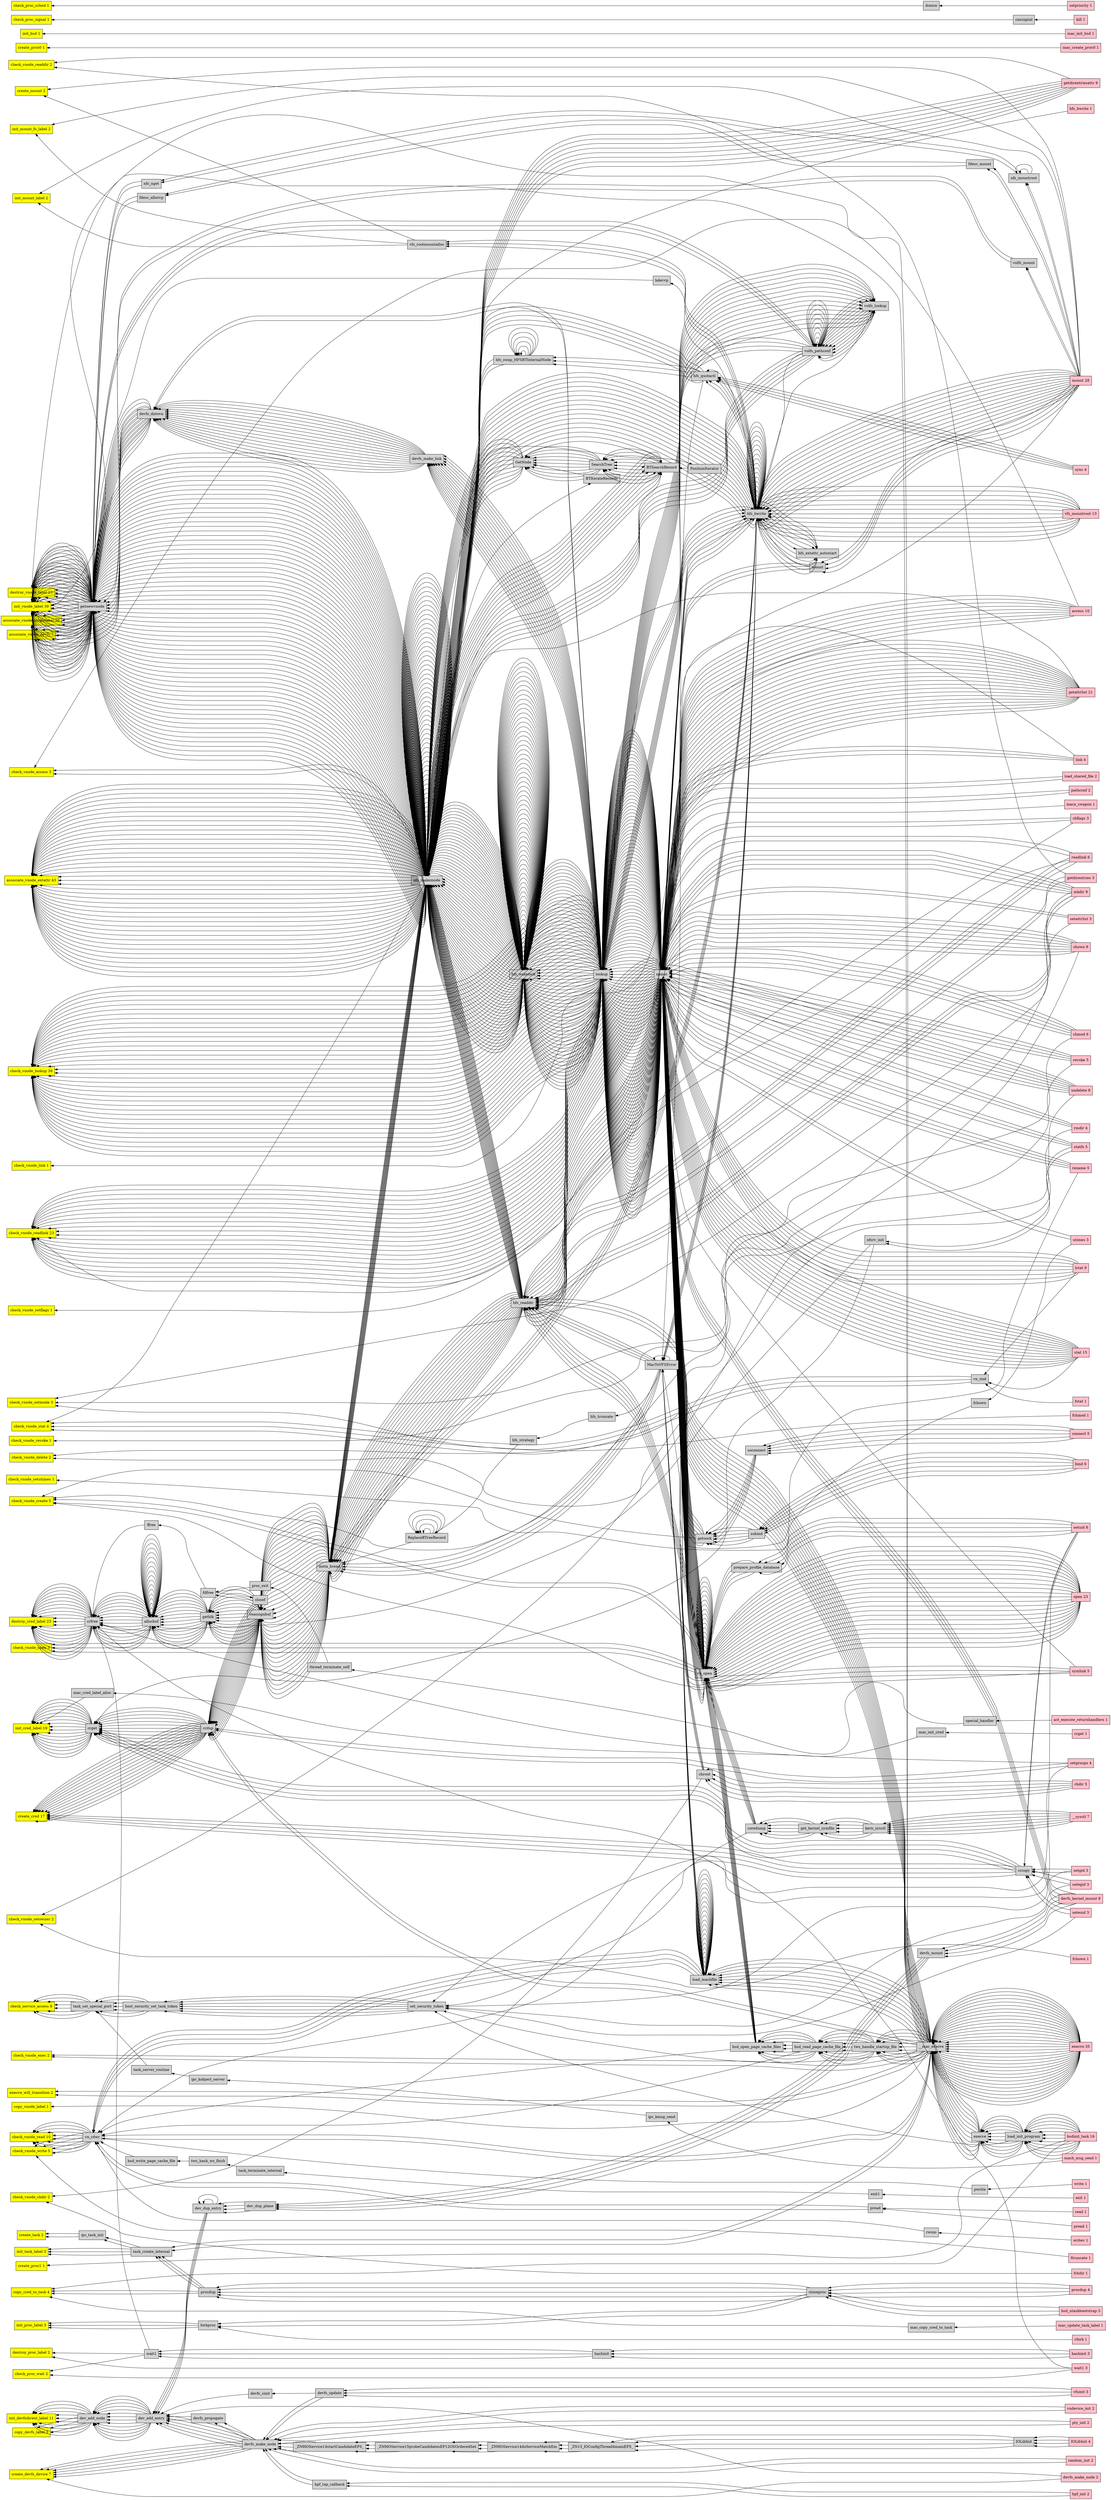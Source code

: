 // 204541 calls 0 wraps, max depth 1 07/15/04

digraph z {
 rankdir = LR;
 edge [dir=back];
 node [shape=record, style=filled];

associate_vnode_devfs->devfs_dntovn->lookup->namei->vn_open->open_
associate_vnode_extattr->ufs_makeinode->hfs_bwrite_
associate_vnode_extattr->ufs_makeinode->hfs_bwrite->hfs_extattr_autostart->hfs_bwrite->hfs_bwrite->vfs_mountroot_
associate_vnode_extattr->ufs_makeinode->hfs_wakelock->hfs_wakelock->lookup->namei->devfs_kernel_mount_
associate_vnode_extattr->ufs_makeinode->hfs_wakelock->hfs_wakelock->lookup->namei->getsock->soconnect->connect_
associate_vnode_extattr->ufs_makeinode->hfs_wakelock->hfs_wakelock->lookup->namei->link_
associate_vnode_extattr->ufs_makeinode->volfs_pathconf->volfs_lookup->lookup->namei->setattrlist_
associate_vnode_extattr->ufs_makeinode->volfs_pathconf->volfs_lookup->lookup->namei->undelete_
associate_vnode_singlelabel->getnewvnode->fdesc_allocvp->fdesc_mount->mount_
associate_vnode_singlelabel->getnewvnode->ufs_makeinode->hfs_readdir->vn_open->vn_open->coredump->get_kernel_symfile->kern_sysctl->__sysctl_
associate_vnode_singlelabel->getnewvnode->ufs_makeinode->ufs_makeinode->hfs_bwrite->hfs_extattr_autostart->hfs_bwrite->hfs_bwrite->vfs_mountroot_
associate_vnode_singlelabel->getnewvnode->ufs_makeinode->ufs_makeinode->hfs_wakelock->hfs_wakelock->lookup->namei->devfs_kernel_mount_
associate_vnode_singlelabel->getnewvnode->ufs_makeinode->ufs_makeinode->hfs_wakelock->hfs_wakelock->lookup->namei->getsock->soconnect->connect_
associate_vnode_singlelabel->getnewvnode->volfs_mount->mount_
check_service_access->task_set_special_port->host_security_set_task_token->set_security_token->__mac_execve->execve_
check_service_access->task_set_special_port->host_security_set_task_token->set_security_token->load_init_program->bsdinit_task_
check_vnode_create->vn_open->vn_open->coredump->get_kernel_symfile->kern_sysctl->__sysctl_
check_vnode_exec->__mac_execve->execve->load_init_program->bsdinit_task_
check_vnode_link->link_
check_vnode_lookup->lookup->namei->devfs_kernel_mount_
check_vnode_lookup->lookup->namei->vn_open->vn_open->coredump->get_kernel_symfile->kern_sysctl->__sysctl_
check_vnode_open->vn_open->vn_open->coredump->get_kernel_symfile->kern_sysctl->__sysctl_
check_vnode_readlink->namei->chflags_
check_vnode_readlink->namei->rmdir_
check_vnode_read->vn_rdwr->__mac_execve->execve->load_init_program->bsdinit_task_
check_vnode_read->vn_rdwr->load_machfile->load_machfile->__mac_execve->execve->load_init_program->bsdinit_task_
check_vnode_setmode->setattrlist_
copy_cred_to_task->bsdinit_task_
copy_cred_to_task->mac_copy_cred_to_task->mac_update_task_label_
copy_cred_to_task->procdup->cloneproc->bsd_utaskbootstrap_
copy_devfs_label->dev_add_node->dev_add_entry->dev_dup_entry->dev_dup_plane->devfs_mount->devfs_kernel_mount_
create_cred->crcopy->setegid_
create_cred->crdup->__mac_execve->execve_
create_cred->crdup->reassignbuf->meta_bread->MacToVFSError->hfs_bwrite->hfs_bwrite->vfs_mountroot_
create_cred->crdup->reassignbuf->meta_bread->hfs_bwrite->hfs_bwrite->vfs_mountroot_
create_cred->crdup->reassignbuf->meta_bread->hfs_readdir->namei->vn_open->vn_open->bsd_open_page_cache_files->bsd_read_page_cache_file->tws_handle_startup_file->__mac_execve->execve_
create_devfs_device->devfs_make_node_
create_devfs_device->devfs_make_node->random_init_
create_mount->vfs_rootmountalloc->hfs_bwrite->vfs_mountroot_
create_proc0->mac_create_proc0_
create_proc1->bsdinit_task_
destroy_cred_label->crfree->allocbuf->allocbuf->getblk->reassignbuf->meta_bread->ReplaceBTreeRecord->ReplaceBTreeRecord->ReplaceBTreeRecord->ReplaceBTreeRecord->ReplaceBTreeRecord->ReplaceBTreeRecord->hfs_strategy->hfs_truncate->MacToVFSError->MacToVFSError->rename_
destroy_cred_label->crfree->allocbuf->allocbuf->getblk->reassignbuf->meta_bread->ufs_makeinode->GetNode->SearchTree->BTSearchRecord->ufs_makeinode->ufs_makeinode->getdirentriesattr_
destroy_cred_label->crfree->allocbuf->allocbuf->getblk->reassignbuf->meta_bread->ufs_makeinode->GetNode->SearchTree->BTSearchRecord->ufs_makeinode->ufs_makeinode->hfs_readdir->MacToVFSError->hfs_quotactl->sync_
destroy_cred_label->crfree->allocbuf->allocbuf->getblk->reassignbuf->meta_bread->ufs_makeinode->GetNode->SearchTree->BTSearchRecord->ufs_makeinode->ufs_makeinode->hfs_wakelock->hfs_wakelock->lookup->namei->lstat_
destroy_cred_label->crfree->allocbuf->allocbuf->getblk->reassignbuf->meta_bread->ufs_makeinode->GetNode->SearchTree->BTSearchRecord->ufs_makeinode->ufs_makeinode->hfs_wakelock->hfs_wakelock->lookup->namei->vn_open->vn_open->bsd_open_page_cache_files->bsd_read_page_cache_file->tws_handle_startup_file->__mac_execve->execve_
destroy_cred_label->crfree->allocbuf->allocbuf->getblk->reassignbuf->meta_bread->ufs_makeinode->GetNode->SearchTree->BTSearchRecord->ufs_makeinode->ufs_makeinode->ufs_makeinode->getdirentriesattr_
destroy_cred_label->crfree->wait1->hashinit->hashinit_
destroy_vnode_label->getnewvnode->ufs_makeinode->hfs_quotactl->hfs_bwrite->hfs_bwrite->mount_
destroy_vnode_label->getnewvnode->ufs_makeinode->hfs_readdir->getsock->sobind->bind_
destroy_vnode_label->getnewvnode->ufs_makeinode->hfs_readdir->vn_open->vn_open->coredump->get_kernel_symfile->kern_sysctl->__sysctl_
destroy_vnode_label->getnewvnode->ufs_makeinode->ufs_makeinode->hfs_wakelock->hfs_wakelock->lookup->namei->undelete_
destroy_vnode_label->getnewvnode->volfs_pathconf->volfs_lookup->lookup->namei->getattrlist_
execve_will_transition->__mac_execve->execve->load_init_program->bsdinit_task_
init_bsd->mac_init_bsd_
init_cred_label->crget->crcopy->setegid_
init_cred_label->crget->crdup->__mac_execve->execve_
init_cred_label->crget->crdup->reassignbuf->meta_bread->MacToVFSError->hfs_bwrite->hfs_bwrite->vfs_mountroot_
init_cred_label->crget->crdup->reassignbuf->meta_bread->hfs_bwrite->hfs_bwrite->vfs_mountroot_
init_cred_label->crget->crdup->reassignbuf->meta_bread->hfs_readdir->namei->vn_open->vn_open->bsd_open_page_cache_files->bsd_read_page_cache_file->tws_handle_startup_file->__mac_execve->execve_
init_cred_label->mac_cred_label_alloc->mac_init_cred->crget_
init_devfsdirent_label->dev_add_node->dev_add_entry->dev_dup_entry->dev_dup_plane->devfs_mount->devfs_kernel_mount_
init_devfsdirent_label->dev_add_node->dev_add_entry->devfs_make_node_
init_devfsdirent_label->dev_add_node->dev_add_entry->devfs_make_node->random_init_
init_devfsdirent_label->dev_add_node->dev_add_entry->devfs_sinit->devfs_update->vfsinit_
init_mount_fs_label->vfs_rootmountalloc->hfs_bwrite->vfs_mountroot_
init_mount_label->vfs_rootmountalloc->hfs_bwrite->vfs_mountroot_
init_proc_label->forkproc->cloneproc->bsd_utaskbootstrap_
init_task_label->task_create_internal->procdup->cloneproc->bsd_utaskbootstrap_
init_vnode_label->getnewvnode->bdevvp->hfs_bwrite->vfs_mountroot_
init_vnode_label->getnewvnode->devfs_dntovn->lookup->namei->vn_open->open_
init_vnode_label->getnewvnode->fdesc_allocvp->fdesc_mount->mount_
init_vnode_label->getnewvnode->ufs_makeinode->hfs_readdir->vn_open->vn_open->coredump->get_kernel_symfile->kern_sysctl->__sysctl_
init_vnode_label->getnewvnode->ufs_makeinode->ufs_makeinode->hfs_bwrite->hfs_extattr_autostart->hfs_bwrite->hfs_bwrite->vfs_mountroot_
init_vnode_label->getnewvnode->ufs_makeinode->ufs_makeinode->hfs_wakelock->hfs_wakelock->lookup->namei->devfs_kernel_mount_
init_vnode_label->getnewvnode->ufs_makeinode->ufs_makeinode->hfs_wakelock->hfs_wakelock->lookup->namei->getsock->soconnect->connect_
init_vnode_label->getnewvnode->volfs_mount->mount_
associate_vnode_devfs->devfs_dntovn->devfs_make_link->lookup->namei->chmod_
associate_vnode_devfs->devfs_dntovn->devfs_make_link->lookup->namei->chown_
associate_vnode_extattr->ufs_makeinode->hfs_bwrite->lookup->namei->chroot->chdir_
associate_vnode_extattr->ufs_makeinode->hfs_wakelock->hfs_wakelock->lookup->namei->__mac_execve->execve->load_init_program->bsdinit_task_
associate_vnode_extattr->ufs_makeinode->hfs_wakelock->hfs_wakelock->lookup->namei->vn_open->vn_open->prepare_profile_database->setuid_
associate_vnode_singlelabel->getnewvnode->ufs_makeinode->hfs_readdir->MacToVFSError->symlink_
associate_vnode_singlelabel->getnewvnode->ufs_makeinode->ufs_makeinode->hfs_wakelock->hfs_wakelock->lookup->namei->__mac_execve->execve->load_init_program->bsdinit_task_
associate_vnode_singlelabel->getnewvnode->ufs_makeinode->ufs_makeinode->hfs_wakelock->hfs_wakelock->lookup->namei->vn_open->vn_open->prepare_profile_database->setuid_
check_vnode_lookup->lookup->namei->__mac_execve->execve->load_init_program->bsdinit_task_
check_vnode_read->vn_rdwr->bsd_open_page_cache_files->bsd_read_page_cache_file->tws_handle_startup_file->__mac_execve->execve_
check_vnode_read->vn_rdwr->load_machfile->load_machfile->load_machfile->load_machfile->__mac_execve->execve->load_init_program->bsdinit_task_
check_vnode_write->ftruncate_
check_vnode_write->vn_rdwr->bsd_write_page_cache_file->tws_hash_ws_flush->task_terminate_internal->exit1->exit_
copy_devfs_label->dev_add_node->dev_add_entry->devfs_propogate->devfs_make_node->_ZN9IOService14startCandidateEPS_->_ZN9IOService15probeCandidatesEP12OSOrderedSet->_ZN9IOService14doServiceMatchEm->_ZN15_IOConfigThread4mainEPS_->IOLibInit->IOLibInit_
create_cred->crdup->reassignbuf->meta_bread->hfs_readdir->namei->access_
create_cred->crdup->reassignbuf->meta_bread->hfs_readdir->namei->getattrlist_
destroy_cred_label->crfree->allocbuf->allocbuf->getblk->reassignbuf->meta_bread->hfs_readdir->namei->getattrlist_
destroy_cred_label->crfree->allocbuf->allocbuf->getblk->reassignbuf->meta_bread->ufs_makeinode->GetNode->SearchTree->BTSearchRecord->PositionIterator->ufs_makeinode->hfs_readdir->getdirentries_
destroy_cred_label->crfree->allocbuf->allocbuf->getblk->reassignbuf->meta_bread->ufs_makeinode->GetNode->SearchTree->BTSearchRecord->ufs_makeinode->ufs_makeinode->hfs_wakelock->hfs_wakelock->lookup->namei->__mac_execve->execve_
destroy_vnode_label->getnewvnode->devfs_dntovn->devfs_make_link->lookup->namei->chmod_
destroy_vnode_label->getnewvnode->devfs_dntovn->devfs_make_link->lookup->namei->revoke_
destroy_vnode_label->getnewvnode->ufs_makeinode->hfs_readdir->MacToVFSError->symlink_
destroy_vnode_label->getnewvnode->ufs_makeinode->ufs_makeinode->hfs_wakelock->hfs_wakelock->lookup->namei->chown_
init_cred_label->crget->crdup->reassignbuf->meta_bread->hfs_readdir->namei->access_
init_cred_label->crget->crdup->reassignbuf->meta_bread->hfs_readdir->namei->getattrlist_
init_devfsdirent_label->dev_add_node->dev_add_entry->devfs_propogate->devfs_make_node->_ZN9IOService14startCandidateEPS_->_ZN9IOService15probeCandidatesEP12OSOrderedSet->_ZN9IOService14doServiceMatchEm->_ZN15_IOConfigThread4mainEPS_->IOLibInit->IOLibInit_
init_vnode_label->getnewvnode->devfs_dntovn->devfs_make_link->lookup->namei->chmod_
init_vnode_label->getnewvnode->devfs_dntovn->devfs_make_link->lookup->namei->chown_
init_vnode_label->getnewvnode->ufs_makeinode->hfs_readdir->MacToVFSError->symlink_
init_vnode_label->getnewvnode->ufs_makeinode->ufs_makeinode->hfs_wakelock->hfs_wakelock->lookup->namei->__mac_execve->execve->load_init_program->bsdinit_task_
init_vnode_label->getnewvnode->ufs_makeinode->ufs_makeinode->hfs_wakelock->hfs_wakelock->lookup->namei->vn_open->vn_open->prepare_profile_database->setuid_
associate_vnode_devfs->devfs_dntovn->devfs_make_link->lookup->namei->hfs_bwrite->mount_
associate_vnode_devfs->devfs_dntovn->devfs_make_link->lookup->namei->revoke_
associate_vnode_extattr->ufs_makeinode->hfs_bwrite->hfs_extattr_autostart->hfs_bwrite->hfs_bwrite->mount_
associate_vnode_extattr->ufs_makeinode->hfs_bwrite->lookup->namei->statfs_
associate_vnode_extattr->ufs_makeinode->hfs_bwrite->mount->mount_
associate_vnode_extattr->ufs_makeinode->hfs_wakelock->hfs_wakelock->lookup->namei->load_machfile->load_machfile->load_machfile->load_machfile->__mac_execve->execve->load_init_program->bsdinit_task_
associate_vnode_extattr->ufs_makeinode->hfs_wakelock->hfs_wakelock->lookup->namei->mount->mount_
associate_vnode_singlelabel->getnewvnode->nfs_nget->nfs_mountroot->nfs_mountroot->mount_
associate_vnode_singlelabel->getnewvnode->ufs_makeinode->hfs_quotactl->hfs_bwrite->hfs_bwrite->vfs_mountroot_
associate_vnode_singlelabel->getnewvnode->ufs_makeinode->hfs_readdir->getsock->sobind->bind_
associate_vnode_singlelabel->getnewvnode->ufs_makeinode->ufs_makeinode->hfs_bwrite->hfs_extattr_autostart->hfs_bwrite->hfs_bwrite->mount_
associate_vnode_singlelabel->getnewvnode->ufs_makeinode->ufs_makeinode->hfs_wakelock->hfs_wakelock->lookup->namei->load_machfile->load_machfile->load_machfile->load_machfile->__mac_execve->execve->load_init_program->bsdinit_task_
check_vnode_create->getsock->sobind->bind_
check_vnode_lookup->lookup->namei->load_machfile->load_machfile->load_machfile->load_machfile->__mac_execve->execve->load_init_program->bsdinit_task_
check_vnode_readlink->namei->chown_
check_vnode_readlink->namei->getsock->sobind->bind_
check_vnode_write->vn_rdwr->coredump->get_kernel_symfile->kern_sysctl->__sysctl_
create_cred->crdup->reassignbuf->meta_bread->MacToVFSError->hfs_bwrite->hfs_bwrite->mount_
destroy_cred_label->crfree->allocbuf->allocbuf->getblk->reassignbuf->meta_bread->ufs_makeinode->GetNode->SearchTree->BTSearchRecord->ufs_makeinode->ufs_makeinode->hfs_wakelock->hfs_wakelock->lookup->namei->access_
destroy_cred_label->crfree->allocbuf->allocbuf->getblk->reassignbuf->meta_bread->ufs_makeinode->GetNode->SearchTree->BTSearchRecord->ufs_makeinode->ufs_makeinode->hfs_wakelock->hfs_wakelock->lookup->namei->getattrlist_
destroy_vnode_label->getnewvnode->devfs_dntovn->devfs_make_link->lookup->namei->hfs_bwrite->mount_
destroy_vnode_label->getnewvnode->ufs_makeinode->hfs_swap_HFSBTInternalNode->hfs_swap_HFSBTInternalNode->hfs_swap_HFSBTInternalNode->hfs_quotactl->sync_
init_cred_label->crget->crdup->reassignbuf->meta_bread->MacToVFSError->hfs_bwrite->hfs_bwrite->mount_
init_vnode_label->getnewvnode->devfs_dntovn->devfs_make_link->lookup->namei->hfs_bwrite->mount_
init_vnode_label->getnewvnode->devfs_dntovn->devfs_make_link->lookup->namei->revoke_
init_vnode_label->getnewvnode->nfs_nget->nfs_mountroot->nfs_mountroot->mount_
init_vnode_label->getnewvnode->ufs_makeinode->hfs_quotactl->hfs_bwrite->hfs_bwrite->vfs_mountroot_
init_vnode_label->getnewvnode->ufs_makeinode->hfs_readdir->getsock->sobind->bind_
init_vnode_label->getnewvnode->ufs_makeinode->ufs_makeinode->hfs_bwrite->hfs_extattr_autostart->hfs_bwrite->hfs_bwrite->mount_
init_vnode_label->getnewvnode->ufs_makeinode->ufs_makeinode->hfs_wakelock->hfs_wakelock->lookup->namei->load_machfile->load_machfile->load_machfile->load_machfile->__mac_execve->execve->load_init_program->bsdinit_task_
associate_vnode_extattr->ufs_makeinode->hfs_wakelock->hfs_wakelock->lookup->namei->statfs_
associate_vnode_singlelabel->getnewvnode->ufs_makeinode->hfs_swap_HFSBTInternalNode->hfs_swap_HFSBTInternalNode->hfs_swap_HFSBTInternalNode->hfs_quotactl->sync_
associate_vnode_singlelabel->getnewvnode->ufs_makeinode->ufs_makeinode->hfs_wakelock->hfs_wakelock->lookup->namei->undelete_
associate_vnode_singlelabel->getnewvnode->volfs_pathconf->volfs_lookup->lookup->namei->getattrlist_
check_vnode_create->symlink_
check_vnode_lookup->lookup->namei->macx_swapon_
check_vnode_lookup->lookup->namei->setattrlist_
check_vnode_readlink->namei->link_
check_vnode_revoke->revoke_
create_devfs_device->devfs_make_node->bpf_tap_callback->bpf_init_
create_devfs_device->devfs_make_node->vndevice_init_
destroy_cred_label->crfree->allocbuf->allocbuf->getblk->reassignbuf->meta_bread->ufs_makeinode->GetNode->BTIterateRecords->ufs_makeinode->hfs_readdir->getdirentries_
destroy_cred_label->crfree->nfsrv_init->statfs_
destroy_cred_label->crfree->setgroups_
init_cred_label->crget->nfsrv_init->statfs_
init_devfsdirent_label->dev_add_node->dev_add_entry->devfs_make_node->bpf_tap_callback->bpf_init_
init_devfsdirent_label->dev_add_node->dev_add_entry->devfs_make_node->vndevice_init_
init_vnode_label->getnewvnode->ufs_makeinode->hfs_swap_HFSBTInternalNode->hfs_swap_HFSBTInternalNode->hfs_swap_HFSBTInternalNode->hfs_quotactl->sync_
init_vnode_label->getnewvnode->ufs_makeinode->ufs_makeinode->hfs_wakelock->hfs_wakelock->lookup->namei->undelete_
init_vnode_label->getnewvnode->volfs_pathconf->volfs_lookup->lookup->namei->getattrlist_
check_service_access->task_set_special_port->host_security_set_task_token->set_security_token->setgroups_
check_vnode_readlink->namei->chroot->chdir_
check_vnode_readlink->namei->mkdir_
check_vnode_setowner->fchown_
create_cred->crdup->setgroups_
destroy_cred_label->crfree->ffree->fdfree->closef->fdfree->proc_exit->thread_terminate_self->special_handler->act_execute_returnhandlers_
init_cred_label->crget->crdup->setgroups_
associate_vnode_extattr->ufs_makeinode->hfs_bwrite->lookup->namei->mount->mount_
associate_vnode_extattr->ufs_makeinode->hfs_wakelock->hfs_wakelock->lookup->namei->chown_
associate_vnode_extattr->ufs_makeinode->hfs_wakelock->hfs_wakelock->lookup->namei->chroot->chdir_
associate_vnode_singlelabel->getnewvnode->ufs_makeinode->ufs_makeinode->hfs_wakelock->hfs_wakelock->lookup->namei->chown_
check_vnode_readlink->namei->chmod_
check_vnode_readlink->namei->load_shared_file_
check_vnode_readlink->namei->readlink_
create_cred->crdup->reassignbuf->meta_bread->hfs_bwrite->hfs_bwrite->mount_
destroy_cred_label->crfree->allocbuf->allocbuf->getblk->reassignbuf->meta_bread->ufs_makeinode->GetNode->SearchTree->BTSearchRecord->ufs_makeinode->ufs_makeinode->hfs_wakelock->hfs_wakelock->lookup->namei->stat_
destroy_vnode_label->getnewvnode->ufs_makeinode->hfs_readdir->mkdir_
init_cred_label->crget->crdup->reassignbuf->meta_bread->hfs_bwrite->hfs_bwrite->mount_
init_vnode_label->getnewvnode->ufs_makeinode->ufs_makeinode->hfs_wakelock->hfs_wakelock->lookup->namei->chown_
associate_vnode_extattr->ufs_makeinode->hfs_bwrite->lookup->namei->lstat_
associate_vnode_extattr->ufs_makeinode->hfs_wakelock->hfs_wakelock->lookup->namei->mkdir_
associate_vnode_extattr->ufs_makeinode->hfs_wakelock->hfs_wakelock->lookup->namei->vn_open->vn_open->bsd_open_page_cache_files->bsd_read_page_cache_file->tws_handle_startup_file->__mac_execve->execve_
associate_vnode_singlelabel->getnewvnode->ufs_makeinode->ufs_makeinode->hfs_wakelock->hfs_wakelock->lookup->namei->mkdir_
associate_vnode_singlelabel->getnewvnode->ufs_makeinode->ufs_makeinode->hfs_wakelock->hfs_wakelock->lookup->namei->vn_open->vn_open->bsd_open_page_cache_files->bsd_read_page_cache_file->tws_handle_startup_file->__mac_execve->execve_
check_vnode_lookup->lookup->namei->symlink_
check_vnode_readlink->namei->utimes_
check_vnode_setutimes->fchown->utimes_
create_devfs_device->devfs_make_node->devfs_update->vfsinit_
destroy_cred_label->crfree->allocbuf->allocbuf->getblk->reassignbuf->meta_bread->hfs_readdir->namei->__mac_execve->execve_
init_devfsdirent_label->dev_add_node->dev_add_entry->devfs_make_node->devfs_update->vfsinit_
init_vnode_label->getnewvnode->ufs_makeinode->ufs_makeinode->hfs_wakelock->hfs_wakelock->lookup->namei->mkdir_
init_vnode_label->getnewvnode->ufs_makeinode->ufs_makeinode->hfs_wakelock->hfs_wakelock->lookup->namei->vn_open->vn_open->bsd_open_page_cache_files->bsd_read_page_cache_file->tws_handle_startup_file->__mac_execve->execve_
associate_vnode_singlelabel->getnewvnode->ufs_makeinode->hfs_readdir->mkdir_
check_vnode_create->mkdir_
check_vnode_delete->rmdir_
check_vnode_setmode->fchmod_
create_mount->mount_
init_mount_fs_label->mount_
init_mount_label->mount_
init_vnode_label->getnewvnode->ufs_makeinode->hfs_readdir->mkdir_
associate_vnode_extattr->ufs_makeinode->hfs_wakelock->hfs_wakelock->lookup->namei->rmdir_
associate_vnode_singlelabel->getnewvnode->ufs_makeinode->hfs_quotactl->hfs_bwrite->hfs_bwrite->mount_
check_proc_signal->cansignal->kill_
init_vnode_label->getnewvnode->ufs_makeinode->hfs_quotactl->hfs_bwrite->hfs_bwrite->mount_
check_proc_sched->donice->setpriority_
check_vnode_lookup->lookup->namei->revoke_
destroy_cred_label->crfree->allocbuf->allocbuf->getblk->reassignbuf->meta_bread->hfs_readdir->namei->stat_
check_vnode_lookup->lookup->namei->hfs_bwrite->mount_
create_cred->crcopy->setgid_
init_cred_label->crget->crcopy->setgid_
create_cred->crdup->reassignbuf->meta_bread->hfs_readdir->namei->__mac_execve->execve_
init_cred_label->crget->crdup->reassignbuf->meta_bread->hfs_readdir->namei->__mac_execve->execve_
check_vnode_lookup->lookup->namei->mount_
associate_vnode_extattr->ufs_makeinode->hfs_bwrite->lookup->namei->stat_
check_vnode_lookup->lookup->namei->getsock->sobind->bind_
create_task->ipc_task_init->task_create_internal->__mac_execve->execve_
init_proc_label->forkproc->vfork_
init_task_label->task_create_internal->__mac_execve->execve_
associate_vnode_extattr->ufs_makeinode->hfs_bwrite->lookup->namei->getattrlist_
check_vnode_setowner->chown_
associate_vnode_extattr->ufs_makeinode->hfs_bwrite->lookup->namei->pathconf_
check_vnode_chdir->fchdir_
check_vnode_lookup->lookup->namei->rmdir_
associate_vnode_extattr->ufs_makeinode->volfs_pathconf->volfs_lookup->lookup->namei->rename_
check_vnode_lookup->lookup->namei->link_
check_vnode_lookup->lookup->namei->mount->mount_
create_cred->crcopy->setuid_
init_cred_label->crget->crcopy->setuid_
destroy_cred_label->crfree->wait1_
destroy_vnode_label->getnewvnode->ufs_makeinode->hfs_readdir->vn_open->open_
destroy_vnode_label->getnewvnode->ufs_makeinode->ufs_makeinode->hfs_wakelock->hfs_wakelock->lookup->namei->access_
check_vnode_setflags->chflags_
check_vnode_setmode->chmod_
check_vnode_lookup->lookup->namei->statfs_
create_cred->crdup->reassignbuf->meta_bread->hfs_readdir->namei->stat_
init_cred_label->crget->crdup->reassignbuf->meta_bread->hfs_readdir->namei->stat_
check_vnode_readlink->namei->rename_
create_cred->crcopy->seteuid_
destroy_cred_label->crfree->allocbuf->allocbuf->getblk->reassignbuf->meta_bread->hfs_readdir->namei->vn_open->open_
init_cred_label->crget->crcopy->seteuid_
check_service_access->task_set_special_port->host_security_set_task_token->set_security_token->setegid_
check_vnode_lookup->lookup->namei->chflags_
create_devfs_device->devfs_make_node->_ZN9IOService14startCandidateEPS_->_ZN9IOService15probeCandidatesEP12OSOrderedSet->_ZN9IOService14doServiceMatchEm->_ZN15_IOConfigThread4mainEPS_->IOLibInit->IOLibInit_
init_devfsdirent_label->dev_add_node->dev_add_entry->devfs_make_node->_ZN9IOService14startCandidateEPS_->_ZN9IOService15probeCandidatesEP12OSOrderedSet->_ZN9IOService14doServiceMatchEm->_ZN15_IOConfigThread4mainEPS_->IOLibInit->IOLibInit_
check_service_access->task_set_special_port->host_security_set_task_token->set_security_token->setgid_
check_service_access->task_set_special_port->host_security_set_task_token->set_security_token->setuid_
check_vnode_readlink->namei->vn_open->vn_open->prepare_profile_database->setuid_
associate_vnode_extattr->ufs_makeinode->hfs_wakelock->hfs_wakelock->lookup->namei->rename_
check_vnode_readlink->namei->lstat_
check_vnode_open->vn_open->vn_open->bsd_open_page_cache_files->bsd_read_page_cache_file->tws_handle_startup_file->__mac_execve->execve_
check_vnode_readlink->namei->vn_open->vn_open->bsd_open_page_cache_files->bsd_read_page_cache_file->tws_handle_startup_file->__mac_execve->execve_
destroy_vnode_label->getnewvnode->ufs_makeinode->ufs_makeinode->hfs_wakelock->hfs_wakelock->lookup->namei->__mac_execve->execve_
check_vnode_readlink->namei->__mac_execve->execve_
copy_vnode_label->__mac_execve->execve_
destroy_vnode_label->__mac_execve->execve_
destroy_vnode_label->getnewvnode->devfs_dntovn->devfs_make_link->lookup->namei->vn_open->open_
init_vnode_label->__mac_execve->execve_
check_vnode_lookup->lookup->namei->pathconf_
check_vnode_readlink->namei->getsock->soconnect->connect_
check_vnode_delete->undelete_
associate_vnode_extattr->ufs_makeinode->hfs_wakelock->hfs_wakelock->lookup->namei->undelete_
associate_vnode_singlelabel->getnewvnode->ufs_makeinode->hfs_readdir->vn_open->open_
check_service_access->task_set_special_port->task_server_routine->ipc_kobject_server->ipc_kmsg_send->mach_msg_send_
check_vnode_create->vn_open->open_
init_vnode_label->getnewvnode->ufs_makeinode->hfs_readdir->vn_open->open_
check_vnode_lookup->lookup->namei->mkdir_
check_vnode_chdir->chroot->chdir_
destroy_vnode_label->getnewvnode->ufs_makeinode->ufs_makeinode->hfs_wakelock->hfs_wakelock->lookup->namei->getattrlist_
check_vnode_lookup->lookup->namei->utimes_
check_vnode_lookup->lookup->namei->chroot->chdir_
check_vnode_readlink->namei->undelete_
destroy_cred_label->crfree->allocbuf->allocbuf->getblk->reassignbuf->meta_bread->ufs_makeinode->GetNode->SearchTree->BTSearchRecord->ufs_makeinode->ufs_makeinode->hfs_wakelock->hfs_wakelock->lookup->namei->vn_open->open_
create_cred->crdup->reassignbuf->meta_bread->hfs_readdir->namei->vn_open->open_
init_cred_label->crget->crdup->reassignbuf->meta_bread->hfs_readdir->namei->vn_open->open_
destroy_vnode_label->getnewvnode->ufs_makeinode->ufs_makeinode->hfs_wakelock->hfs_wakelock->lookup->namei->lstat_
check_service_access->task_set_special_port->host_security_set_task_token->set_security_token->seteuid_
destroy_vnode_label->getnewvnode->ufs_makeinode->ufs_makeinode->hfs_wakelock->hfs_wakelock->lookup->namei->stat_
associate_vnode_singlelabel->getnewvnode->ufs_makeinode->ufs_makeinode->hfs_wakelock->hfs_wakelock->lookup->namei->access_
check_vnode_access->ufs_makeinode->ufs_makeinode->ufs_makeinode->ufs_makeinode->getdirentriesattr_
init_vnode_label->getnewvnode->ufs_makeinode->ufs_makeinode->hfs_wakelock->hfs_wakelock->lookup->namei->access_
associate_vnode_extattr->ufs_makeinode->hfs_wakelock->hfs_wakelock->lookup->namei->access_
destroy_cred_label->crfree->allocbuf->allocbuf->getblk->reassignbuf->meta_bread->hfs_readdir->readlink_
check_vnode_readlink->namei->getattrlist_
associate_vnode_singlelabel->getnewvnode->ufs_makeinode->ufs_makeinode->hfs_wakelock->hfs_wakelock->lookup->namei->__mac_execve->execve_
init_vnode_label->getnewvnode->ufs_makeinode->ufs_makeinode->hfs_wakelock->hfs_wakelock->lookup->namei->__mac_execve->execve_
check_vnode_read->vn_rdwr->pread->pread_
check_vnode_lookup->lookup->namei->chown_
create_cred->crdup->reassignbuf->meta_bread->hfs_readdir->readlink_
init_cred_label->crget->crdup->reassignbuf->meta_bread->hfs_readdir->readlink_
associate_vnode_devfs->devfs_dntovn->devfs_make_link->lookup->namei->vn_open->open_
init_vnode_label->getnewvnode->devfs_dntovn->devfs_make_link->lookup->namei->vn_open->open_
check_vnode_lookup->lookup->namei->chmod_
associate_vnode_extattr->ufs_makeinode->hfs_wakelock->hfs_wakelock->lookup->namei->__mac_execve->execve_
destroy_vnode_label->getnewvnode->ufs_makeinode->ufs_makeinode->hfs_wakelock->hfs_wakelock->lookup->namei->vn_open->open_
associate_vnode_singlelabel->getnewvnode->ufs_makeinode->ufs_makeinode->hfs_wakelock->hfs_wakelock->lookup->namei->getattrlist_
init_vnode_label->getnewvnode->ufs_makeinode->ufs_makeinode->hfs_wakelock->hfs_wakelock->lookup->namei->getattrlist_
destroy_proc_label->wait1_
check_vnode_write->vn_rdwr->rwuio->writev_
associate_vnode_extattr->ufs_makeinode->hfs_wakelock->hfs_wakelock->lookup->namei->getattrlist_
check_vnode_readlink->readlink_
check_vnode_readdir->getdirentriesattr_
check_vnode_lookup->lookup->namei->vn_open->vn_open->prepare_profile_database->setuid_
associate_vnode_extattr->ufs_makeinode->volfs_pathconf->volfs_pathconf->volfs_pathconf->volfs_lookup->lookup->namei->getattrlist_
associate_vnode_singlelabel->getnewvnode->ufs_makeinode->ufs_makeinode->hfs_wakelock->hfs_wakelock->lookup->namei->lstat_
init_vnode_label->getnewvnode->ufs_makeinode->ufs_makeinode->hfs_wakelock->hfs_wakelock->lookup->namei->lstat_
destroy_proc_label->wait1->hashinit->hashinit_
check_vnode_lookup->lookup->namei->vn_open->vn_open->bsd_open_page_cache_files->bsd_read_page_cache_file->tws_handle_startup_file->__mac_execve->execve_
check_vnode_lookup->lookup->namei->getsock->soconnect->connect_
check_vnode_access->access_
check_vnode_readlink->namei->access_
destroy_vnode_label->getnewvnode->ufs_makeinode->ufs_makeinode->ufs_makeinode->getdirentriesattr_
create_devfs_device->devfs_make_node->pty_init_
init_devfsdirent_label->dev_add_node->dev_add_entry->devfs_make_node->pty_init_
check_vnode_lookup->lookup->namei->rename_
associate_vnode_extattr->ufs_makeinode->volfs_pathconf->volfs_lookup->lookup->namei->vn_open->open_
check_vnode_read->vn_rdwr->bsd_read_page_cache_file->tws_handle_startup_file->__mac_execve->execve_
copy_devfs_label->dev_add_node->dev_add_entry->dev_dup_entry->dev_dup_entry->dev_dup_plane->devfs_mount->devfs_kernel_mount_
init_devfsdirent_label->dev_add_node->dev_add_entry->dev_dup_entry->dev_dup_entry->dev_dup_plane->devfs_mount->devfs_kernel_mount_
check_vnode_read->vn_rdwr->load_machfile->load_machfile->__mac_execve->execve_
execve_will_transition->__mac_execve->execve_
destroy_vnode_label->getnewvnode->devfs_dntovn->devfs_make_link->lookup->namei->stat_
check_vnode_exec->__mac_execve->execve_
check_vnode_read->vn_rdwr->__mac_execve->execve_
associate_vnode_extattr->ufs_makeinode->hfs_wakelock->hfs_wakelock->lookup->namei->lstat_
copy_cred_to_task->procdup->cloneproc->procdup_
create_task->ipc_task_init->task_create_internal->procdup->cloneproc->procdup_
init_proc_label->forkproc->cloneproc->procdup_
init_task_label->task_create_internal->procdup->cloneproc->procdup_
check_vnode_write->vn_rdwr->pwrite->write_
check_vnode_access->ufs_makeinode->ufs_makeinode->ufs_makeinode->ufs_makeinode->getattrlist_
check_vnode_lookup->lookup->namei->undelete_
associate_vnode_extattr->ufs_makeinode->hfs_bwrite->volfs_lookup->lookup->namei->getattrlist_
associate_vnode_extattr->ufs_makeinode->hfs_bwrite->volfs_pathconf->volfs_lookup->lookup->namei->getattrlist_
check_proc_wait->wait1->hashinit->hashinit_
associate_vnode_extattr->ufs_makeinode->hfs_wakelock->hfs_wakelock->lookup->volfs_pathconf->volfs_pathconf->volfs_pathconf->volfs_lookup->lookup->namei->vn_open->open_
check_vnode_lookup->lookup->volfs_pathconf->volfs_pathconf->volfs_pathconf->volfs_lookup->lookup->namei->vn_open->open_
check_vnode_read->vn_rdwr->load_machfile->load_machfile->load_machfile->load_machfile->__mac_execve->execve_
associate_vnode_singlelabel->getnewvnode->ufs_makeinode->ufs_makeinode->ufs_makeinode->getdirentriesattr_
init_vnode_label->getnewvnode->ufs_makeinode->ufs_makeinode->ufs_makeinode->getdirentriesattr_
check_proc_wait->wait1_
check_vnode_readlink->namei->stat_
associate_vnode_extattr->ufs_makeinode->ufs_makeinode->getdirentriesattr_
check_vnode_stat->ufs_makeinode->getdirentriesattr_
associate_vnode_devfs->devfs_dntovn->devfs_make_link->lookup->namei->stat_
init_vnode_label->getnewvnode->devfs_dntovn->devfs_make_link->lookup->namei->stat_
check_vnode_lookup->lookup->namei->load_machfile->load_machfile->load_machfile->load_machfile->__mac_execve->execve_
check_vnode_lookup->lookup->namei->readlink_
check_vnode_lookup->lookup->namei->__mac_execve->execve_
check_vnode_stat->vn_stat->lstat_
associate_vnode_singlelabel->getnewvnode->ufs_makeinode->ufs_makeinode->hfs_wakelock->hfs_wakelock->lookup->namei->stat_
init_vnode_label->getnewvnode->ufs_makeinode->ufs_makeinode->hfs_wakelock->hfs_wakelock->lookup->namei->stat_
check_vnode_readdir->getdirentries_
associate_vnode_extattr->ufs_makeinode->hfs_wakelock->hfs_wakelock->lookup->namei->stat_
check_vnode_lookup->lookup->namei->access_
associate_vnode_singlelabel->getnewvnode->ufs_makeinode->ufs_makeinode->hfs_wakelock->hfs_wakelock->lookup->namei->vn_open->open_
init_vnode_label->getnewvnode->ufs_makeinode->ufs_makeinode->hfs_wakelock->hfs_wakelock->lookup->namei->vn_open->open_
associate_vnode_extattr->ufs_makeinode->hfs_wakelock->hfs_wakelock->lookup->namei->vn_open->open_
associate_vnode_extattr->ufs_makeinode->hfs_wakelock->hfs_wakelock->lookup->volfs_pathconf->volfs_pathconf->volfs_pathconf->volfs_lookup->lookup->namei->getattrlist_
check_vnode_lookup->lookup->volfs_pathconf->volfs_pathconf->volfs_pathconf->volfs_lookup->lookup->namei->getattrlist_
check_vnode_readlink->namei->vn_open->open_
associate_vnode_extattr->ufs_makeinode->volfs_pathconf->volfs_lookup->lookup->namei->getattrlist_
check_vnode_stat->vn_stat->stat_
check_vnode_stat->vn_stat->fstat_
check_vnode_lookup->lookup->namei->lstat_
check_vnode_open->vn_open->open_
check_vnode_lookup->lookup->namei->getattrlist_
check_vnode_lookup->lookup->namei->load_shared_file_
check_vnode_read->vn_rdwr->pread->read_
check_vnode_lookup->lookup->namei->stat_
check_vnode_lookup->lookup->namei->vn_open->open_

associate_vnode_devfs [label="associate_vnode_devfs 7", fillcolor=yellow];
associate_vnode_extattr [label="associate_vnode_extattr 43", fillcolor=yellow];
associate_vnode_singlelabel [label="associate_vnode_singlelabel 30", fillcolor=yellow];
check_proc_sched [label="check_proc_sched 1", fillcolor=yellow];
check_proc_signal [label="check_proc_signal 1", fillcolor=yellow];
check_proc_wait [label="check_proc_wait 2", fillcolor=yellow];
check_service_access [label="check_service_access 8", fillcolor=yellow];
check_vnode_access [label="check_vnode_access 3", fillcolor=yellow];
check_vnode_chdir [label="check_vnode_chdir 2", fillcolor=yellow];
check_vnode_create [label="check_vnode_create 5", fillcolor=yellow];
check_vnode_delete [label="check_vnode_delete 2", fillcolor=yellow];
check_vnode_exec [label="check_vnode_exec 2", fillcolor=yellow];
check_vnode_link [label="check_vnode_link 1", fillcolor=yellow];
check_vnode_lookup [label="check_vnode_lookup 38", fillcolor=yellow];
check_vnode_open [label="check_vnode_open 3", fillcolor=yellow];
check_vnode_read [label="check_vnode_read 10", fillcolor=yellow];
check_vnode_readdir [label="check_vnode_readdir 2", fillcolor=yellow];
check_vnode_readlink [label="check_vnode_readlink 23", fillcolor=yellow];
check_vnode_revoke [label="check_vnode_revoke 1", fillcolor=yellow];
check_vnode_setflags [label="check_vnode_setflags 1", fillcolor=yellow];
check_vnode_setmode [label="check_vnode_setmode 3", fillcolor=yellow];
check_vnode_setowner [label="check_vnode_setowner 2", fillcolor=yellow];
check_vnode_setutimes [label="check_vnode_setutimes 1", fillcolor=yellow];
check_vnode_stat [label="check_vnode_stat 4", fillcolor=yellow];
check_vnode_write [label="check_vnode_write 5", fillcolor=yellow];
copy_cred_to_task [label="copy_cred_to_task 4", fillcolor=yellow];
copy_devfs_label [label="copy_devfs_label 3", fillcolor=yellow];
copy_vnode_label [label="copy_vnode_label 1", fillcolor=yellow];
create_cred [label="create_cred 17", fillcolor=yellow];
create_devfs_device [label="create_devfs_device 7", fillcolor=yellow];
create_mount [label="create_mount 2", fillcolor=yellow];
create_proc0 [label="create_proc0 1", fillcolor=yellow];
create_proc1 [label="create_proc1 1", fillcolor=yellow];
create_task [label="create_task 2", fillcolor=yellow];
destroy_cred_label [label="destroy_cred_label 23", fillcolor=yellow];
destroy_proc_label [label="destroy_proc_label 2", fillcolor=yellow];
destroy_vnode_label [label="destroy_vnode_label 23", fillcolor=yellow];
execve_will_transition [label="execve_will_transition 2", fillcolor=yellow];
init_bsd [label="init_bsd 1", fillcolor=yellow];
init_cred_label [label="init_cred_label 19", fillcolor=yellow];
init_devfsdirent_label [label="init_devfsdirent_label 11", fillcolor=yellow];
init_mount_fs_label [label="init_mount_fs_label 2", fillcolor=yellow];
init_mount_label [label="init_mount_label 2", fillcolor=yellow];
init_proc_label [label="init_proc_label 3", fillcolor=yellow];
init_task_label [label="init_task_label 3", fillcolor=yellow];
init_vnode_label [label="init_vnode_label 39", fillcolor=yellow];

{rank = same; associate_vnode_devfs associate_vnode_extattr associate_vnode_extattr associate_vnode_extattr associate_vnode_extattr associate_vnode_extattr associate_vnode_extattr associate_vnode_extattr associate_vnode_singlelabel associate_vnode_singlelabel associate_vnode_singlelabel associate_vnode_singlelabel associate_vnode_singlelabel associate_vnode_singlelabel check_service_access check_service_access check_vnode_create check_vnode_exec check_vnode_link check_vnode_lookup check_vnode_lookup check_vnode_open check_vnode_readlink check_vnode_readlink check_vnode_read check_vnode_read check_vnode_setmode copy_cred_to_task copy_cred_to_task copy_cred_to_task copy_devfs_label create_cred create_cred create_cred create_cred create_cred create_devfs_device create_devfs_device create_mount create_proc0 create_proc1 destroy_cred_label destroy_cred_label destroy_cred_label destroy_cred_label destroy_cred_label destroy_cred_label destroy_cred_label destroy_vnode_label destroy_vnode_label destroy_vnode_label destroy_vnode_label destroy_vnode_label execve_will_transition init_bsd init_cred_label init_cred_label init_cred_label init_cred_label init_cred_label init_cred_label init_devfsdirent_label init_devfsdirent_label init_devfsdirent_label init_devfsdirent_label init_mount_fs_label init_mount_label init_proc_label init_task_label init_vnode_label init_vnode_label init_vnode_label init_vnode_label init_vnode_label init_vnode_label init_vnode_label init_vnode_label associate_vnode_devfs associate_vnode_devfs associate_vnode_extattr associate_vnode_extattr associate_vnode_extattr associate_vnode_singlelabel associate_vnode_singlelabel associate_vnode_singlelabel check_vnode_lookup check_vnode_read check_vnode_read check_vnode_write check_vnode_write copy_devfs_label create_cred create_cred destroy_cred_label destroy_cred_label destroy_cred_label destroy_vnode_label destroy_vnode_label destroy_vnode_label destroy_vnode_label init_cred_label init_cred_label init_devfsdirent_label init_vnode_label init_vnode_label init_vnode_label init_vnode_label init_vnode_label associate_vnode_devfs associate_vnode_devfs associate_vnode_extattr associate_vnode_extattr associate_vnode_extattr associate_vnode_extattr associate_vnode_extattr associate_vnode_singlelabel associate_vnode_singlelabel associate_vnode_singlelabel associate_vnode_singlelabel associate_vnode_singlelabel check_vnode_create check_vnode_lookup check_vnode_readlink check_vnode_readlink check_vnode_write create_cred destroy_cred_label destroy_cred_label destroy_vnode_label destroy_vnode_label init_cred_label init_vnode_label init_vnode_label init_vnode_label init_vnode_label init_vnode_label init_vnode_label init_vnode_label associate_vnode_extattr associate_vnode_singlelabel associate_vnode_singlelabel associate_vnode_singlelabel check_vnode_create check_vnode_lookup check_vnode_lookup check_vnode_readlink check_vnode_revoke create_devfs_device create_devfs_device destroy_cred_label destroy_cred_label destroy_cred_label init_cred_label init_devfsdirent_label init_devfsdirent_label init_vnode_label init_vnode_label init_vnode_label check_service_access check_vnode_readlink check_vnode_readlink check_vnode_setowner create_cred destroy_cred_label init_cred_label associate_vnode_extattr associate_vnode_extattr associate_vnode_extattr associate_vnode_singlelabel check_vnode_readlink check_vnode_readlink check_vnode_readlink create_cred destroy_cred_label destroy_vnode_label init_cred_label init_vnode_label associate_vnode_extattr associate_vnode_extattr associate_vnode_extattr associate_vnode_singlelabel associate_vnode_singlelabel check_vnode_lookup check_vnode_readlink check_vnode_setutimes create_devfs_device destroy_cred_label init_devfsdirent_label init_vnode_label init_vnode_label associate_vnode_singlelabel check_vnode_create check_vnode_delete check_vnode_setmode create_mount init_mount_fs_label init_mount_label init_vnode_label associate_vnode_extattr associate_vnode_singlelabel check_proc_signal init_vnode_label check_proc_sched check_vnode_lookup destroy_cred_label check_vnode_lookup create_cred init_cred_label create_cred init_cred_label check_vnode_lookup associate_vnode_extattr check_vnode_lookup create_task init_proc_label init_task_label associate_vnode_extattr check_vnode_setowner associate_vnode_extattr check_vnode_chdir check_vnode_lookup associate_vnode_extattr check_vnode_lookup check_vnode_lookup create_cred init_cred_label destroy_cred_label destroy_vnode_label destroy_vnode_label check_vnode_setflags check_vnode_setmode check_vnode_lookup create_cred init_cred_label check_vnode_readlink create_cred destroy_cred_label init_cred_label check_service_access check_vnode_lookup create_devfs_device init_devfsdirent_label check_service_access check_service_access check_vnode_readlink associate_vnode_extattr check_vnode_readlink check_vnode_open check_vnode_readlink destroy_vnode_label check_vnode_readlink copy_vnode_label destroy_vnode_label destroy_vnode_label init_vnode_label check_vnode_lookup check_vnode_readlink check_vnode_delete associate_vnode_extattr associate_vnode_singlelabel check_service_access check_vnode_create init_vnode_label check_vnode_lookup check_vnode_chdir destroy_vnode_label check_vnode_lookup check_vnode_lookup check_vnode_readlink destroy_cred_label create_cred init_cred_label destroy_vnode_label check_service_access destroy_vnode_label associate_vnode_singlelabel check_vnode_access init_vnode_label associate_vnode_extattr destroy_cred_label check_vnode_readlink associate_vnode_singlelabel init_vnode_label check_vnode_read check_vnode_lookup create_cred init_cred_label associate_vnode_devfs init_vnode_label check_vnode_lookup associate_vnode_extattr destroy_vnode_label associate_vnode_singlelabel init_vnode_label destroy_proc_label check_vnode_write associate_vnode_extattr check_vnode_readlink check_vnode_readdir check_vnode_lookup associate_vnode_extattr associate_vnode_singlelabel init_vnode_label destroy_proc_label check_vnode_lookup check_vnode_lookup check_vnode_access check_vnode_readlink destroy_vnode_label create_devfs_device init_devfsdirent_label check_vnode_lookup associate_vnode_extattr check_vnode_read copy_devfs_label init_devfsdirent_label check_vnode_read execve_will_transition destroy_vnode_label check_vnode_exec check_vnode_read associate_vnode_extattr copy_cred_to_task create_task init_proc_label init_task_label check_vnode_write check_vnode_access check_vnode_lookup associate_vnode_extattr associate_vnode_extattr check_proc_wait associate_vnode_extattr check_vnode_lookup check_vnode_read associate_vnode_singlelabel init_vnode_label check_proc_wait check_vnode_readlink associate_vnode_extattr check_vnode_stat associate_vnode_devfs init_vnode_label check_vnode_lookup check_vnode_lookup check_vnode_lookup check_vnode_stat associate_vnode_singlelabel init_vnode_label check_vnode_readdir associate_vnode_extattr check_vnode_lookup associate_vnode_singlelabel init_vnode_label associate_vnode_extattr associate_vnode_extattr check_vnode_lookup check_vnode_readlink associate_vnode_extattr check_vnode_stat check_vnode_stat check_vnode_lookup check_vnode_open check_vnode_lookup check_vnode_lookup check_vnode_read check_vnode_lookup check_vnode_lookup; } 

IOLibInit_ [label="IOLibInit 4", fillcolor=pink];
__sysctl_ [label="__sysctl 7", fillcolor=pink];
access_ [label="access 10", fillcolor=pink];
act_execute_returnhandlers_ [label="act_execute_returnhandlers 1", fillcolor=pink];
bind_ [label="bind 6", fillcolor=pink];
bpf_init_ [label="bpf_init 2", fillcolor=pink];
bsd_utaskbootstrap_ [label="bsd_utaskbootstrap 3", fillcolor=pink];
bsdinit_task_ [label="bsdinit_task 16", fillcolor=pink];
chdir_ [label="chdir 5", fillcolor=pink];
chflags_ [label="chflags 3", fillcolor=pink];
chmod_ [label="chmod 6", fillcolor=pink];
chown_ [label="chown 9", fillcolor=pink];
connect_ [label="connect 5", fillcolor=pink];
crget_ [label="crget 1", fillcolor=pink];
devfs_kernel_mount_ [label="devfs_kernel_mount 8", fillcolor=pink];
devfs_make_node_ [label="devfs_make_node 2", fillcolor=pink];
execve_ [label="execve 35", fillcolor=pink];
exit_ [label="exit 1", fillcolor=pink];
fchdir_ [label="fchdir 1", fillcolor=pink];
fchmod_ [label="fchmod 1", fillcolor=pink];
fchown_ [label="fchown 1", fillcolor=pink];
fstat_ [label="fstat 1", fillcolor=pink];
ftruncate_ [label="ftruncate 1", fillcolor=pink];
getattrlist_ [label="getattrlist 21", fillcolor=pink];
getdirentries_ [label="getdirentries 3", fillcolor=pink];
getdirentriesattr_ [label="getdirentriesattr 9", fillcolor=pink];
hashinit_ [label="hashinit 3", fillcolor=pink];
hfs_bwrite_ [label="hfs_bwrite 1", fillcolor=pink];
kill_ [label="kill 1", fillcolor=pink];
link_ [label="link 4", fillcolor=pink];
load_shared_file_ [label="load_shared_file 2", fillcolor=pink];
lstat_ [label="lstat 9", fillcolor=pink];
mac_create_proc0_ [label="mac_create_proc0 1", fillcolor=pink];
mac_init_bsd_ [label="mac_init_bsd 1", fillcolor=pink];
mac_update_task_label_ [label="mac_update_task_label 1", fillcolor=pink];
mach_msg_send_ [label="mach_msg_send 1", fillcolor=pink];
macx_swapon_ [label="macx_swapon 1", fillcolor=pink];
mkdir_ [label="mkdir 9", fillcolor=pink];
mount_ [label="mount 28", fillcolor=pink];
open_ [label="open 23", fillcolor=pink];
pathconf_ [label="pathconf 2", fillcolor=pink];
pread_ [label="pread 1", fillcolor=pink];
procdup_ [label="procdup 4", fillcolor=pink];
pty_init_ [label="pty_init 2", fillcolor=pink];
random_init_ [label="random_init 2", fillcolor=pink];
read_ [label="read 1", fillcolor=pink];
readlink_ [label="readlink 6", fillcolor=pink];
rename_ [label="rename 5", fillcolor=pink];
revoke_ [label="revoke 5", fillcolor=pink];
rmdir_ [label="rmdir 4", fillcolor=pink];
setattrlist_ [label="setattrlist 3", fillcolor=pink];
setegid_ [label="setegid 3", fillcolor=pink];
seteuid_ [label="seteuid 3", fillcolor=pink];
setgid_ [label="setgid 3", fillcolor=pink];
setgroups_ [label="setgroups 4", fillcolor=pink];
setpriority_ [label="setpriority 1", fillcolor=pink];
setuid_ [label="setuid 8", fillcolor=pink];
stat_ [label="stat 15", fillcolor=pink];
statfs_ [label="statfs 5", fillcolor=pink];
symlink_ [label="symlink 5", fillcolor=pink];
sync_ [label="sync 4", fillcolor=pink];
undelete_ [label="undelete 8", fillcolor=pink];
utimes_ [label="utimes 3", fillcolor=pink];
vfork_ [label="vfork 1", fillcolor=pink];
vfs_mountroot_ [label="vfs_mountroot 13", fillcolor=pink];
vfsinit_ [label="vfsinit 3", fillcolor=pink];
vndevice_init_ [label="vndevice_init 2", fillcolor=pink];
wait1_ [label="wait1 3", fillcolor=pink];
write_ [label="write 1", fillcolor=pink];
writev_ [label="writev 1", fillcolor=pink];

{ rank=same; IOLibInit_ __sysctl_ access_ act_execute_returnhandlers_ bind_ bpf_init_ bsd_utaskbootstrap_ bsdinit_task_ chdir_ chflags_ chmod_ chown_ connect_ crget_ devfs_kernel_mount_ devfs_make_node_ execve_ exit_ fchdir_ fchmod_ fchown_ fstat_ ftruncate_ getattrlist_ getdirentries_ getdirentriesattr_ hashinit_ hfs_bwrite_ kill_ link_ load_shared_file_ lstat_ mac_create_proc0_ mac_init_bsd_ mac_update_task_label_ mach_msg_send_ macx_swapon_ mkdir_ mount_ open_ pathconf_ pread_ procdup_ pty_init_ random_init_ read_ readlink_ rename_ revoke_ rmdir_ setattrlist_ setegid_ seteuid_ setgid_ setgroups_ setpriority_ setuid_ stat_ statfs_ symlink_ sync_ undelete_ utimes_ vfork_ vfs_mountroot_ vfsinit_ vndevice_init_ wait1_ write_ writev_} 
}
